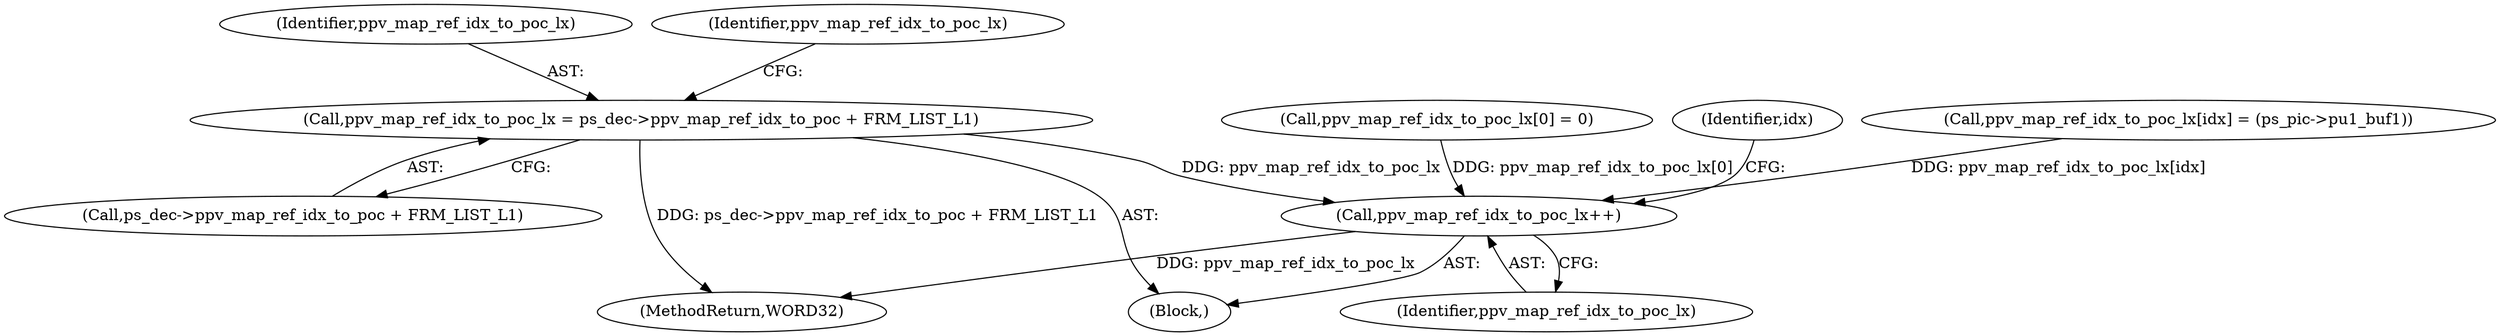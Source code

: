 digraph "0_Android_943323f1d9d3dd5c2634deb26cbe72343ca6b3db_0@integer" {
"1000528" [label="(Call,ppv_map_ref_idx_to_poc_lx = ps_dec->ppv_map_ref_idx_to_poc + FRM_LIST_L1)"];
"1000540" [label="(Call,ppv_map_ref_idx_to_poc_lx++)"];
"1000544" [label="(Identifier,idx)"];
"1000540" [label="(Call,ppv_map_ref_idx_to_poc_lx++)"];
"1000541" [label="(Identifier,ppv_map_ref_idx_to_poc_lx)"];
"1000529" [label="(Identifier,ppv_map_ref_idx_to_poc_lx)"];
"1001235" [label="(MethodReturn,WORD32)"];
"1000521" [label="(Call,ppv_map_ref_idx_to_poc_lx[idx] = (ps_pic->pu1_buf1))"];
"1000528" [label="(Call,ppv_map_ref_idx_to_poc_lx = ps_dec->ppv_map_ref_idx_to_poc + FRM_LIST_L1)"];
"1000535" [label="(Call,ppv_map_ref_idx_to_poc_lx[0] = 0)"];
"1000530" [label="(Call,ps_dec->ppv_map_ref_idx_to_poc + FRM_LIST_L1)"];
"1000478" [label="(Block,)"];
"1000537" [label="(Identifier,ppv_map_ref_idx_to_poc_lx)"];
"1000528" -> "1000478"  [label="AST: "];
"1000528" -> "1000530"  [label="CFG: "];
"1000529" -> "1000528"  [label="AST: "];
"1000530" -> "1000528"  [label="AST: "];
"1000537" -> "1000528"  [label="CFG: "];
"1000528" -> "1001235"  [label="DDG: ps_dec->ppv_map_ref_idx_to_poc + FRM_LIST_L1"];
"1000528" -> "1000540"  [label="DDG: ppv_map_ref_idx_to_poc_lx"];
"1000540" -> "1000478"  [label="AST: "];
"1000540" -> "1000541"  [label="CFG: "];
"1000541" -> "1000540"  [label="AST: "];
"1000544" -> "1000540"  [label="CFG: "];
"1000540" -> "1001235"  [label="DDG: ppv_map_ref_idx_to_poc_lx"];
"1000521" -> "1000540"  [label="DDG: ppv_map_ref_idx_to_poc_lx[idx]"];
"1000535" -> "1000540"  [label="DDG: ppv_map_ref_idx_to_poc_lx[0]"];
}
